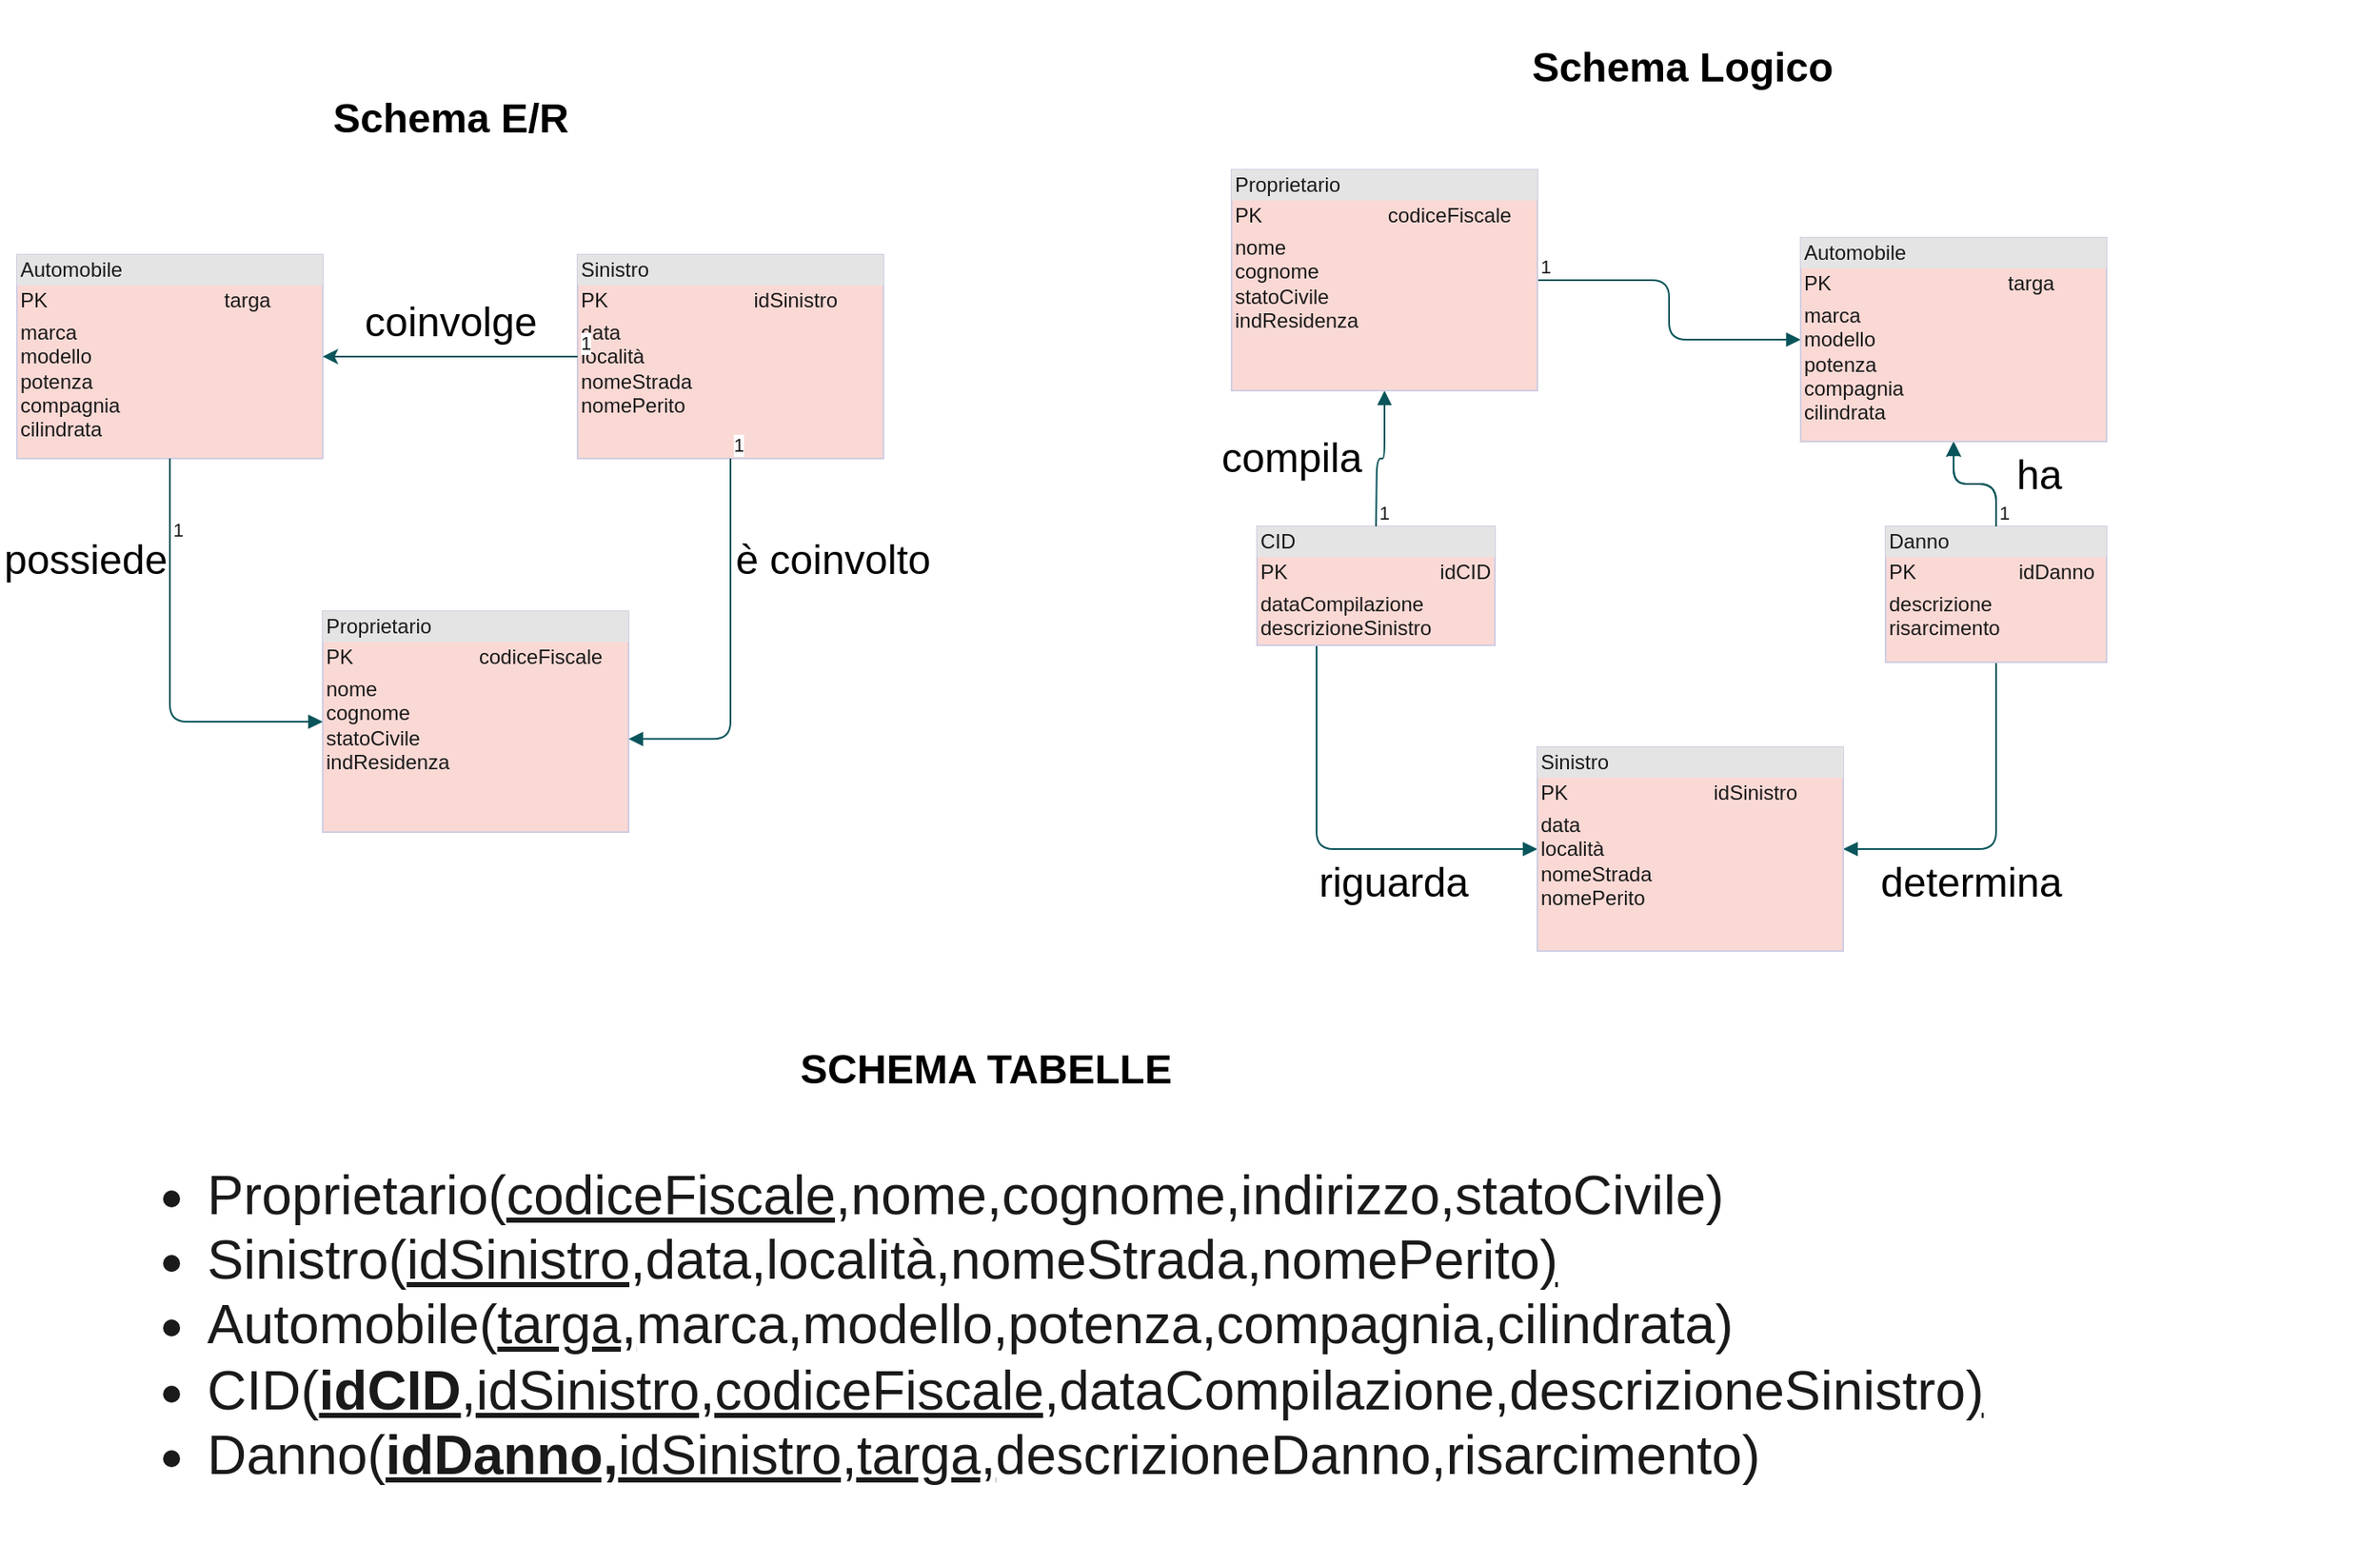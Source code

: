 <mxfile version="13.8.0" type="github">
  <diagram name="Page-1" id="e7e014a7-5840-1c2e-5031-d8a46d1fe8dd">
    <mxGraphModel dx="946" dy="614" grid="1" gridSize="10" guides="1" tooltips="1" connect="1" arrows="1" fold="1" page="1" pageScale="1" pageWidth="1600" pageHeight="1200" math="0" shadow="0">
      <root>
        <mxCell id="0" />
        <mxCell id="1" parent="0" />
        <mxCell id="1DgHAlARkQhU7gd0aA9f-41" value="&lt;div style=&quot;box-sizing: border-box ; width: 100% ; background: #e4e4e4 ; padding: 2px&quot;&gt;Automobile&lt;/div&gt;&lt;table style=&quot;width: 100% ; font-size: 1em&quot; cellpadding=&quot;2&quot; cellspacing=&quot;0&quot;&gt;&lt;tbody&gt;&lt;tr&gt;&lt;td&gt;PK&lt;/td&gt;&lt;td&gt;targa&lt;/td&gt;&lt;/tr&gt;&lt;tr&gt;&lt;td&gt;marca&lt;br&gt;modello&lt;br&gt;potenza&lt;br&gt;compagnia&lt;br&gt;cilindrata&lt;/td&gt;&lt;td&gt;&lt;/td&gt;&lt;/tr&gt;&lt;/tbody&gt;&lt;/table&gt;" style="verticalAlign=top;align=left;overflow=fill;html=1;fillColor=#FAD9D5;strokeColor=#D0CEE2;fontColor=#1A1A1A;" vertex="1" parent="1">
          <mxGeometry x="100" y="290" width="180" height="120" as="geometry" />
        </mxCell>
        <mxCell id="1DgHAlARkQhU7gd0aA9f-42" value="&lt;div style=&quot;box-sizing: border-box ; width: 100% ; background: #e4e4e4 ; padding: 2px&quot;&gt;Sinistro&lt;/div&gt;&lt;table style=&quot;width: 100% ; font-size: 1em&quot; cellpadding=&quot;2&quot; cellspacing=&quot;0&quot;&gt;&lt;tbody&gt;&lt;tr&gt;&lt;td&gt;PK&lt;/td&gt;&lt;td&gt;idSinistro&lt;/td&gt;&lt;/tr&gt;&lt;tr&gt;&lt;td&gt;data&lt;br&gt;località&lt;br&gt;nomeStrada&lt;br&gt;nomePerito&lt;/td&gt;&lt;td&gt;&lt;/td&gt;&lt;/tr&gt;&lt;/tbody&gt;&lt;/table&gt;" style="verticalAlign=top;align=left;overflow=fill;html=1;fillColor=#FAD9D5;strokeColor=#D0CEE2;fontColor=#1A1A1A;" vertex="1" parent="1">
          <mxGeometry x="430" y="290" width="180" height="120" as="geometry" />
        </mxCell>
        <mxCell id="1DgHAlARkQhU7gd0aA9f-43" value="&lt;div style=&quot;box-sizing: border-box ; width: 100% ; background: #e4e4e4 ; padding: 2px&quot;&gt;Proprietario&lt;/div&gt;&lt;table style=&quot;width: 100% ; font-size: 1em&quot; cellpadding=&quot;2&quot; cellspacing=&quot;0&quot;&gt;&lt;tbody&gt;&lt;tr&gt;&lt;td&gt;PK&lt;/td&gt;&lt;td&gt;codiceFiscale&lt;br&gt;&lt;/td&gt;&lt;/tr&gt;&lt;tr&gt;&lt;td&gt;nome&lt;br&gt;cognome&lt;br&gt;statoCivile&lt;br&gt;indResidenza&lt;/td&gt;&lt;td&gt;&lt;/td&gt;&lt;/tr&gt;&lt;/tbody&gt;&lt;/table&gt;" style="verticalAlign=top;align=left;overflow=fill;html=1;fillColor=#FAD9D5;strokeColor=#D0CEE2;fontColor=#1A1A1A;" vertex="1" parent="1">
          <mxGeometry x="280" y="500" width="180" height="130" as="geometry" />
        </mxCell>
        <mxCell id="1DgHAlARkQhU7gd0aA9f-44" value="" style="endArrow=classic;endFill=1;html=1;edgeStyle=orthogonalEdgeStyle;align=left;verticalAlign=top;exitX=0;exitY=0.5;exitDx=0;exitDy=0;strokeColor=#09555B;fontColor=#1A1A1A;horizontal=1;entryX=1;entryY=0.5;entryDx=0;entryDy=0;" edge="1" parent="1" source="1DgHAlARkQhU7gd0aA9f-42" target="1DgHAlARkQhU7gd0aA9f-41">
          <mxGeometry x="-1" relative="1" as="geometry">
            <mxPoint x="320" y="390" as="sourcePoint" />
            <mxPoint x="310" y="390" as="targetPoint" />
          </mxGeometry>
        </mxCell>
        <mxCell id="1DgHAlARkQhU7gd0aA9f-45" value="1" style="edgeLabel;resizable=0;html=1;align=left;verticalAlign=bottom;fontColor=#1A1A1A;" connectable="0" vertex="1" parent="1DgHAlARkQhU7gd0aA9f-44">
          <mxGeometry x="-1" relative="1" as="geometry" />
        </mxCell>
        <mxCell id="1DgHAlARkQhU7gd0aA9f-46" value="" style="endArrow=block;endFill=1;html=1;edgeStyle=orthogonalEdgeStyle;align=left;verticalAlign=top;exitX=0.5;exitY=1;exitDx=0;exitDy=0;entryX=0;entryY=0.5;entryDx=0;entryDy=0;strokeColor=#09555B;fontColor=#1A1A1A;" edge="1" parent="1" source="1DgHAlARkQhU7gd0aA9f-41" target="1DgHAlARkQhU7gd0aA9f-43">
          <mxGeometry x="-1" relative="1" as="geometry">
            <mxPoint x="320" y="390" as="sourcePoint" />
            <mxPoint x="480" y="390" as="targetPoint" />
          </mxGeometry>
        </mxCell>
        <mxCell id="1DgHAlARkQhU7gd0aA9f-47" value="1" style="edgeLabel;resizable=0;html=1;align=left;verticalAlign=bottom;fontColor=#1A1A1A;" connectable="0" vertex="1" parent="1DgHAlARkQhU7gd0aA9f-46">
          <mxGeometry x="-1" relative="1" as="geometry">
            <mxPoint y="50" as="offset" />
          </mxGeometry>
        </mxCell>
        <mxCell id="1DgHAlARkQhU7gd0aA9f-48" value="" style="endArrow=block;endFill=1;html=1;edgeStyle=orthogonalEdgeStyle;align=left;verticalAlign=top;exitX=0.5;exitY=1;exitDx=0;exitDy=0;entryX=1;entryY=0.578;entryDx=0;entryDy=0;entryPerimeter=0;strokeColor=#09555B;fontColor=#1A1A1A;" edge="1" parent="1" source="1DgHAlARkQhU7gd0aA9f-42" target="1DgHAlARkQhU7gd0aA9f-43">
          <mxGeometry x="-1" relative="1" as="geometry">
            <mxPoint x="320" y="390" as="sourcePoint" />
            <mxPoint x="480" y="390" as="targetPoint" />
          </mxGeometry>
        </mxCell>
        <mxCell id="1DgHAlARkQhU7gd0aA9f-49" value="1" style="edgeLabel;resizable=0;html=1;align=left;verticalAlign=bottom;fontColor=#1A1A1A;" connectable="0" vertex="1" parent="1DgHAlARkQhU7gd0aA9f-48">
          <mxGeometry x="-1" relative="1" as="geometry" />
        </mxCell>
        <mxCell id="1DgHAlARkQhU7gd0aA9f-53" value="" style="endArrow=block;endFill=1;html=1;edgeStyle=orthogonalEdgeStyle;align=left;verticalAlign=top;exitX=1;exitY=0.5;exitDx=0;exitDy=0;entryX=0;entryY=0.5;entryDx=0;entryDy=0;strokeColor=#09555B;fontColor=#1A1A1A;" edge="1" parent="1" source="1DgHAlARkQhU7gd0aA9f-71" target="1DgHAlARkQhU7gd0aA9f-72">
          <mxGeometry x="0.184" y="-10" relative="1" as="geometry">
            <mxPoint x="1000" y="325" as="sourcePoint" />
            <mxPoint x="1150" y="345" as="targetPoint" />
            <mxPoint x="8" y="11" as="offset" />
          </mxGeometry>
        </mxCell>
        <mxCell id="1DgHAlARkQhU7gd0aA9f-54" value="1" style="edgeLabel;resizable=0;html=1;align=left;verticalAlign=bottom;fontColor=#1A1A1A;" connectable="0" vertex="1" parent="1DgHAlARkQhU7gd0aA9f-53">
          <mxGeometry x="-1" relative="1" as="geometry" />
        </mxCell>
        <mxCell id="1DgHAlARkQhU7gd0aA9f-55" value="" style="endArrow=block;endFill=1;html=1;edgeStyle=orthogonalEdgeStyle;align=left;verticalAlign=top;entryX=0;entryY=0.5;entryDx=0;entryDy=0;exitX=0.25;exitY=1;exitDx=0;exitDy=0;strokeColor=#09555B;fontColor=#1A1A1A;" edge="1" parent="1" source="1DgHAlARkQhU7gd0aA9f-59" target="1DgHAlARkQhU7gd0aA9f-81">
          <mxGeometry x="-1" relative="1" as="geometry">
            <mxPoint x="890" y="530" as="sourcePoint" />
            <mxPoint x="990" y="605" as="targetPoint" />
          </mxGeometry>
        </mxCell>
        <mxCell id="1DgHAlARkQhU7gd0aA9f-56" value="1" style="edgeLabel;resizable=0;html=1;align=left;verticalAlign=bottom;fontColor=#1A1A1A;" connectable="0" vertex="1" parent="1DgHAlARkQhU7gd0aA9f-55">
          <mxGeometry x="-1" relative="1" as="geometry" />
        </mxCell>
        <mxCell id="1DgHAlARkQhU7gd0aA9f-57" value="" style="endArrow=block;endFill=1;html=1;edgeStyle=orthogonalEdgeStyle;align=left;verticalAlign=top;exitX=0.5;exitY=1;exitDx=0;exitDy=0;strokeColor=#09555B;fontColor=#1A1A1A;entryX=1;entryY=0.5;entryDx=0;entryDy=0;" edge="1" parent="1" source="1DgHAlARkQhU7gd0aA9f-60" target="1DgHAlARkQhU7gd0aA9f-81">
          <mxGeometry x="-1" relative="1" as="geometry">
            <mxPoint x="1310" y="612" as="sourcePoint" />
            <mxPoint x="1170" y="605" as="targetPoint" />
          </mxGeometry>
        </mxCell>
        <mxCell id="1DgHAlARkQhU7gd0aA9f-58" value="1" style="edgeLabel;resizable=0;html=1;align=left;verticalAlign=bottom;fontColor=#1A1A1A;" connectable="0" vertex="1" parent="1DgHAlARkQhU7gd0aA9f-57">
          <mxGeometry x="-1" relative="1" as="geometry" />
        </mxCell>
        <mxCell id="1DgHAlARkQhU7gd0aA9f-59" value="&lt;div style=&quot;box-sizing: border-box ; width: 100% ; background: #e4e4e4 ; padding: 2px&quot;&gt;CID&lt;/div&gt;&lt;table style=&quot;width: 100% ; font-size: 1em&quot; cellpadding=&quot;2&quot; cellspacing=&quot;0&quot;&gt;&lt;tbody&gt;&lt;tr&gt;&lt;td&gt;PK&lt;/td&gt;&lt;td&gt;idCID&lt;/td&gt;&lt;/tr&gt;&lt;tr&gt;&lt;td&gt;dataCompilazione&lt;br&gt;descrizioneSinistro&lt;/td&gt;&lt;td&gt;&lt;br&gt;&lt;br&gt;&lt;/td&gt;&lt;/tr&gt;&lt;/tbody&gt;&lt;/table&gt;" style="verticalAlign=top;align=left;overflow=fill;html=1;fillColor=#FAD9D5;strokeColor=#D0CEE2;fontColor=#1A1A1A;" vertex="1" parent="1">
          <mxGeometry x="830" y="450" width="140" height="70" as="geometry" />
        </mxCell>
        <mxCell id="1DgHAlARkQhU7gd0aA9f-74" value="" style="edgeStyle=orthogonalEdgeStyle;curved=0;rounded=1;sketch=0;orthogonalLoop=1;jettySize=auto;html=1;strokeColor=#09555B;fontColor=#1A1A1A;" edge="1" parent="1" source="1DgHAlARkQhU7gd0aA9f-60" target="1DgHAlARkQhU7gd0aA9f-72">
          <mxGeometry relative="1" as="geometry" />
        </mxCell>
        <mxCell id="1DgHAlARkQhU7gd0aA9f-60" value="&lt;div style=&quot;box-sizing: border-box ; width: 100% ; background: #e4e4e4 ; padding: 2px&quot;&gt;Danno&lt;/div&gt;&lt;table style=&quot;width: 100% ; font-size: 1em&quot; cellpadding=&quot;2&quot; cellspacing=&quot;0&quot;&gt;&lt;tbody&gt;&lt;tr&gt;&lt;td&gt;PK&lt;/td&gt;&lt;td&gt;idDanno&lt;/td&gt;&lt;/tr&gt;&lt;tr&gt;&lt;td&gt;descrizione&lt;br&gt;risarcimento&lt;/td&gt;&lt;td&gt;&lt;/td&gt;&lt;/tr&gt;&lt;/tbody&gt;&lt;/table&gt;" style="verticalAlign=top;align=left;overflow=fill;html=1;fillColor=#FAD9D5;strokeColor=#D0CEE2;fontColor=#1A1A1A;" vertex="1" parent="1">
          <mxGeometry x="1200" y="450" width="130" height="80" as="geometry" />
        </mxCell>
        <mxCell id="1DgHAlARkQhU7gd0aA9f-61" value="" style="endArrow=block;endFill=1;html=1;edgeStyle=orthogonalEdgeStyle;align=left;verticalAlign=top;entryX=0.5;entryY=1;entryDx=0;entryDy=0;strokeColor=#09555B;fontColor=#1A1A1A;" edge="1" parent="1" target="1DgHAlARkQhU7gd0aA9f-71">
          <mxGeometry x="-1" relative="1" as="geometry">
            <mxPoint x="900" y="450" as="sourcePoint" />
            <mxPoint x="910" y="370" as="targetPoint" />
          </mxGeometry>
        </mxCell>
        <mxCell id="1DgHAlARkQhU7gd0aA9f-62" value="1" style="edgeLabel;resizable=0;html=1;align=left;verticalAlign=bottom;fontColor=#1A1A1A;" connectable="0" vertex="1" parent="1DgHAlARkQhU7gd0aA9f-61">
          <mxGeometry x="-1" relative="1" as="geometry" />
        </mxCell>
        <mxCell id="1DgHAlARkQhU7gd0aA9f-64" value="" style="endArrow=block;endFill=1;html=1;edgeStyle=orthogonalEdgeStyle;align=left;verticalAlign=top;exitX=0.5;exitY=0;exitDx=0;exitDy=0;entryX=0.5;entryY=1;entryDx=0;entryDy=0;strokeColor=#09555B;fontColor=#1A1A1A;" edge="1" parent="1" source="1DgHAlARkQhU7gd0aA9f-60" target="1DgHAlARkQhU7gd0aA9f-72">
          <mxGeometry x="-1" relative="1" as="geometry">
            <mxPoint x="900" y="450" as="sourcePoint" />
            <mxPoint x="1240" y="390" as="targetPoint" />
          </mxGeometry>
        </mxCell>
        <mxCell id="1DgHAlARkQhU7gd0aA9f-65" value="1" style="edgeLabel;resizable=0;html=1;align=left;verticalAlign=bottom;fontColor=#1A1A1A;" connectable="0" vertex="1" parent="1DgHAlARkQhU7gd0aA9f-64">
          <mxGeometry x="-1" relative="1" as="geometry" />
        </mxCell>
        <mxCell id="1DgHAlARkQhU7gd0aA9f-69" value="Schema E/R" style="text;strokeColor=none;fillColor=none;html=1;fontSize=24;fontStyle=1;verticalAlign=middle;align=center;rounded=0;sketch=0;" vertex="1" parent="1">
          <mxGeometry x="270" y="170" width="170" height="80" as="geometry" />
        </mxCell>
        <mxCell id="1DgHAlARkQhU7gd0aA9f-70" value="Schema Logico" style="text;strokeColor=none;fillColor=none;html=1;fontSize=24;fontStyle=1;verticalAlign=middle;align=center;rounded=0;sketch=0;" vertex="1" parent="1">
          <mxGeometry x="995" y="140" width="170" height="80" as="geometry" />
        </mxCell>
        <mxCell id="1DgHAlARkQhU7gd0aA9f-71" value="&lt;div style=&quot;box-sizing: border-box ; width: 100% ; background: #e4e4e4 ; padding: 2px&quot;&gt;Proprietario&lt;/div&gt;&lt;table style=&quot;width: 100% ; font-size: 1em&quot; cellpadding=&quot;2&quot; cellspacing=&quot;0&quot;&gt;&lt;tbody&gt;&lt;tr&gt;&lt;td&gt;PK&lt;/td&gt;&lt;td&gt;codiceFiscale&lt;br&gt;&lt;/td&gt;&lt;/tr&gt;&lt;tr&gt;&lt;td&gt;nome&lt;br&gt;cognome&lt;br&gt;statoCivile&lt;br&gt;indResidenza&lt;/td&gt;&lt;td&gt;&lt;/td&gt;&lt;/tr&gt;&lt;/tbody&gt;&lt;/table&gt;" style="verticalAlign=top;align=left;overflow=fill;html=1;fillColor=#FAD9D5;strokeColor=#D0CEE2;fontColor=#1A1A1A;" vertex="1" parent="1">
          <mxGeometry x="815" y="240" width="180" height="130" as="geometry" />
        </mxCell>
        <mxCell id="1DgHAlARkQhU7gd0aA9f-72" value="&lt;div style=&quot;box-sizing: border-box ; width: 100% ; background: #e4e4e4 ; padding: 2px&quot;&gt;Automobile&lt;/div&gt;&lt;table style=&quot;width: 100% ; font-size: 1em&quot; cellpadding=&quot;2&quot; cellspacing=&quot;0&quot;&gt;&lt;tbody&gt;&lt;tr&gt;&lt;td&gt;PK&lt;/td&gt;&lt;td&gt;targa&lt;/td&gt;&lt;/tr&gt;&lt;tr&gt;&lt;td&gt;marca&lt;br&gt;modello&lt;br&gt;potenza&lt;br&gt;compagnia&lt;br&gt;cilindrata&lt;/td&gt;&lt;td&gt;&lt;/td&gt;&lt;/tr&gt;&lt;/tbody&gt;&lt;/table&gt;" style="verticalAlign=top;align=left;overflow=fill;html=1;fillColor=#FAD9D5;strokeColor=#D0CEE2;fontColor=#1A1A1A;" vertex="1" parent="1">
          <mxGeometry x="1150" y="280" width="180" height="120" as="geometry" />
        </mxCell>
        <mxCell id="1DgHAlARkQhU7gd0aA9f-76" value="coinvolge" style="text;strokeColor=none;fillColor=none;html=1;fontSize=24;fontStyle=0;verticalAlign=middle;align=center;rounded=0;sketch=0;" vertex="1" parent="1">
          <mxGeometry x="340" y="250" width="30" height="160" as="geometry" />
        </mxCell>
        <mxCell id="1DgHAlARkQhU7gd0aA9f-78" value="&lt;span style=&quot;font-weight: 400&quot;&gt;possiede&lt;/span&gt;" style="text;strokeColor=none;fillColor=none;html=1;fontSize=24;fontStyle=1;verticalAlign=middle;align=center;rounded=0;sketch=0;" vertex="1" parent="1">
          <mxGeometry x="90" y="450" width="100" height="40" as="geometry" />
        </mxCell>
        <mxCell id="1DgHAlARkQhU7gd0aA9f-79" value="&lt;span style=&quot;font-weight: 400&quot;&gt;è coinvolto&lt;/span&gt;" style="text;strokeColor=none;fillColor=none;html=1;fontSize=24;fontStyle=1;verticalAlign=middle;align=center;rounded=0;sketch=0;" vertex="1" parent="1">
          <mxGeometry x="530" y="450" width="100" height="40" as="geometry" />
        </mxCell>
        <mxCell id="1DgHAlARkQhU7gd0aA9f-80" value="ha" style="text;strokeColor=none;fillColor=none;html=1;fontSize=24;fontStyle=0;verticalAlign=middle;align=center;rounded=0;sketch=0;" vertex="1" parent="1">
          <mxGeometry x="1240" y="400" width="100" height="40" as="geometry" />
        </mxCell>
        <mxCell id="1DgHAlARkQhU7gd0aA9f-81" value="&lt;div style=&quot;box-sizing: border-box ; width: 100% ; background: #e4e4e4 ; padding: 2px&quot;&gt;Sinistro&lt;/div&gt;&lt;table style=&quot;width: 100% ; font-size: 1em&quot; cellpadding=&quot;2&quot; cellspacing=&quot;0&quot;&gt;&lt;tbody&gt;&lt;tr&gt;&lt;td&gt;PK&lt;/td&gt;&lt;td&gt;idSinistro&lt;/td&gt;&lt;/tr&gt;&lt;tr&gt;&lt;td&gt;data&lt;br&gt;località&lt;br&gt;nomeStrada&lt;br&gt;nomePerito&lt;/td&gt;&lt;td&gt;&lt;/td&gt;&lt;/tr&gt;&lt;/tbody&gt;&lt;/table&gt;" style="verticalAlign=top;align=left;overflow=fill;html=1;fillColor=#FAD9D5;strokeColor=#D0CEE2;fontColor=#1A1A1A;" vertex="1" parent="1">
          <mxGeometry x="995" y="580" width="180" height="120" as="geometry" />
        </mxCell>
        <mxCell id="1DgHAlARkQhU7gd0aA9f-82" value="&lt;span style=&quot;font-weight: normal&quot;&gt;determina&lt;/span&gt;" style="text;strokeColor=none;fillColor=none;html=1;fontSize=24;fontStyle=1;verticalAlign=middle;align=center;rounded=0;sketch=0;" vertex="1" parent="1">
          <mxGeometry x="1200" y="640" width="100" height="40" as="geometry" />
        </mxCell>
        <mxCell id="1DgHAlARkQhU7gd0aA9f-83" value="&lt;span style=&quot;font-weight: normal&quot;&gt;compila&lt;/span&gt;" style="text;strokeColor=none;fillColor=none;html=1;fontSize=24;fontStyle=1;verticalAlign=middle;align=center;rounded=0;sketch=0;" vertex="1" parent="1">
          <mxGeometry x="800" y="390" width="100" height="40" as="geometry" />
        </mxCell>
        <mxCell id="1DgHAlARkQhU7gd0aA9f-84" value="&lt;span style=&quot;font-weight: normal&quot;&gt;riguarda&lt;/span&gt;" style="text;strokeColor=none;fillColor=none;html=1;fontSize=24;fontStyle=1;verticalAlign=middle;align=center;rounded=0;sketch=0;" vertex="1" parent="1">
          <mxGeometry x="860" y="640" width="100" height="40" as="geometry" />
        </mxCell>
        <mxCell id="1DgHAlARkQhU7gd0aA9f-85" value="SCHEMA TABELLE" style="text;strokeColor=none;fillColor=none;html=1;fontSize=24;fontStyle=1;verticalAlign=middle;align=center;rounded=0;sketch=0;" vertex="1" parent="1">
          <mxGeometry x="620" y="750" width="100" height="40" as="geometry" />
        </mxCell>
        <mxCell id="1DgHAlARkQhU7gd0aA9f-86" value="&lt;ul style=&quot;font-size: 32px&quot;&gt;&lt;li style=&quot;font-size: 32px&quot;&gt;Proprietario(&lt;u&gt;codiceFiscale,&lt;/u&gt;nome,cognome,indirizzo,statoCivile)&lt;/li&gt;&lt;li style=&quot;font-size: 32px&quot;&gt;Sinistro(&lt;u&gt;idSinistro,&lt;/u&gt;data,località,nomeStrada,nomePerito&lt;u&gt;)&lt;/u&gt;&lt;/li&gt;&lt;li style=&quot;font-size: 32px&quot;&gt;Automobile(&lt;u&gt;targa,&lt;/u&gt;marca,modello,potenza,compagnia,cilindrata)&lt;/li&gt;&lt;li style=&quot;font-size: 32px&quot;&gt;CID(&lt;u&gt;&lt;b&gt;idCID&lt;/b&gt;,idSinistro,codiceFiscale,&lt;/u&gt;dataCompilazione,descrizioneSinistro&lt;u&gt;)&lt;/u&gt;&lt;/li&gt;&lt;li style=&quot;font-size: 32px&quot;&gt;Danno(&lt;u&gt;&lt;b&gt;idDanno,&lt;/b&gt;idSinistro,targa,&lt;/u&gt;descrizioneDanno,risarcimento)&lt;/li&gt;&lt;/ul&gt;" style="text;strokeColor=none;fillColor=none;html=1;whiteSpace=wrap;verticalAlign=middle;overflow=hidden;rounded=0;sketch=0;fontColor=#1A1A1A;fontSize=32;" vertex="1" parent="1">
          <mxGeometry x="170" y="780" width="1320" height="280" as="geometry" />
        </mxCell>
      </root>
    </mxGraphModel>
  </diagram>
</mxfile>
